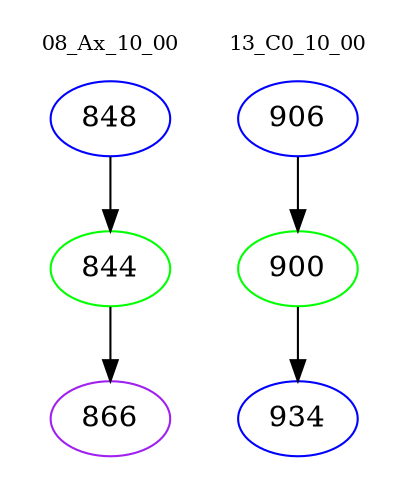 digraph{
subgraph cluster_0 {
color = white
label = "08_Ax_10_00";
fontsize=10;
T0_848 [label="848", color="blue"]
T0_848 -> T0_844 [color="black"]
T0_844 [label="844", color="green"]
T0_844 -> T0_866 [color="black"]
T0_866 [label="866", color="purple"]
}
subgraph cluster_1 {
color = white
label = "13_C0_10_00";
fontsize=10;
T1_906 [label="906", color="blue"]
T1_906 -> T1_900 [color="black"]
T1_900 [label="900", color="green"]
T1_900 -> T1_934 [color="black"]
T1_934 [label="934", color="blue"]
}
}

